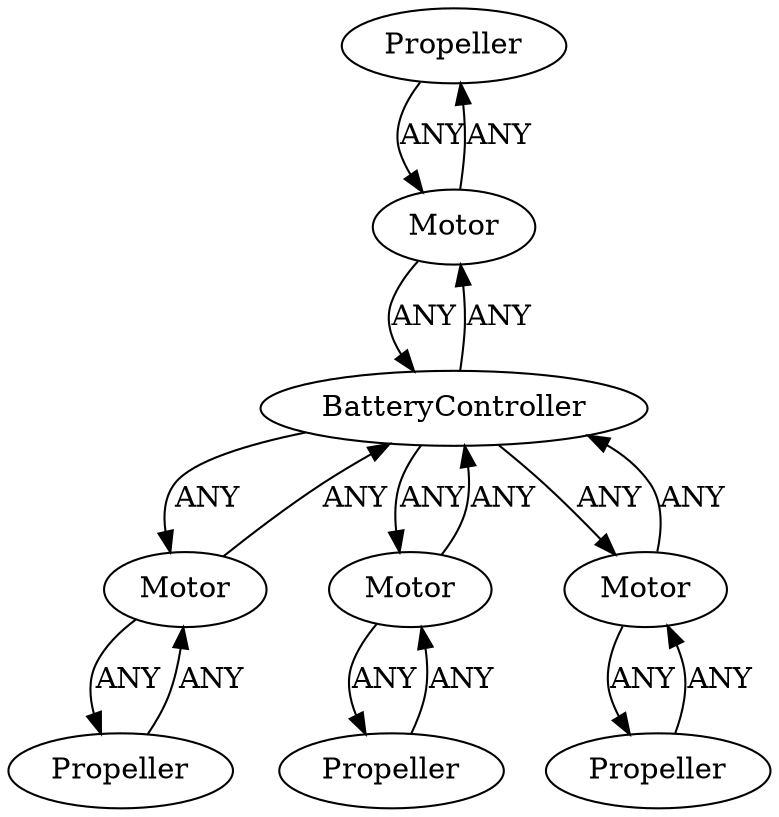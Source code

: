 /* Created by igraph 0.10.2 */
digraph {
  0 [
    instance=Propeller_instance_1
    label=Propeller
  ];
  1 [
    instance=Propeller_instance_2
    label=Propeller
  ];
  2 [
    instance=BatteryController_instance_1
    label=BatteryController
  ];
  3 [
    instance=Motor_instance_1
    label=Motor
  ];
  4 [
    instance=Propeller_instance_3
    label=Propeller
  ];
  5 [
    instance=Propeller_instance_4
    label=Propeller
  ];
  6 [
    instance=Motor_instance_2
    label=Motor
  ];
  7 [
    instance=Motor_instance_3
    label=Motor
  ];
  8 [
    instance=Motor_instance_4
    label=Motor
  ];

  0 -> 3 [
    label=ANY
  ];
  1 -> 6 [
    label=ANY
  ];
  2 -> 3 [
    label=ANY
  ];
  2 -> 6 [
    label=ANY
  ];
  2 -> 7 [
    label=ANY
  ];
  2 -> 8 [
    label=ANY
  ];
  3 -> 0 [
    label=ANY
  ];
  3 -> 2 [
    label=ANY
  ];
  4 -> 8 [
    label=ANY
  ];
  5 -> 7 [
    label=ANY
  ];
  6 -> 1 [
    label=ANY
  ];
  6 -> 2 [
    label=ANY
  ];
  7 -> 2 [
    label=ANY
  ];
  7 -> 5 [
    label=ANY
  ];
  8 -> 2 [
    label=ANY
  ];
  8 -> 4 [
    label=ANY
  ];
}
